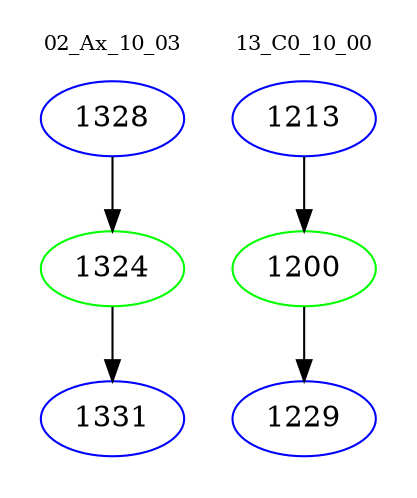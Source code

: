 digraph{
subgraph cluster_0 {
color = white
label = "02_Ax_10_03";
fontsize=10;
T0_1328 [label="1328", color="blue"]
T0_1328 -> T0_1324 [color="black"]
T0_1324 [label="1324", color="green"]
T0_1324 -> T0_1331 [color="black"]
T0_1331 [label="1331", color="blue"]
}
subgraph cluster_1 {
color = white
label = "13_C0_10_00";
fontsize=10;
T1_1213 [label="1213", color="blue"]
T1_1213 -> T1_1200 [color="black"]
T1_1200 [label="1200", color="green"]
T1_1200 -> T1_1229 [color="black"]
T1_1229 [label="1229", color="blue"]
}
}
